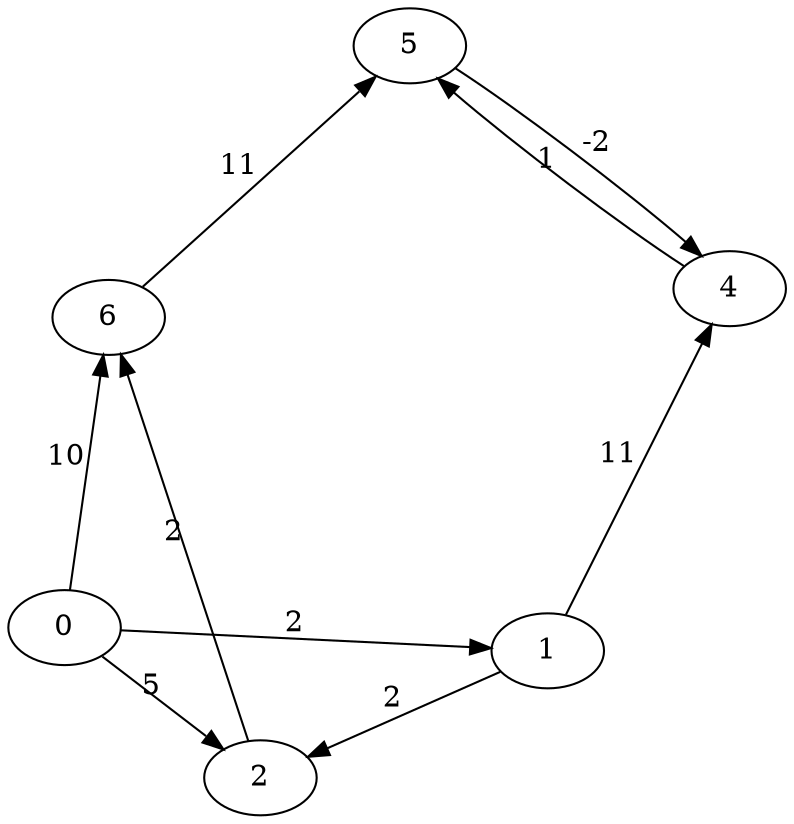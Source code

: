 digraph fwtest {

    layout="neato";
    overlap="false";
    sep="+20";
    splines=true;

    // Prestyling of nodes
    //// Red = node in negative cycle


    // node 0
    0 -> 1[label="2" minlen=2]
    0 -> 2[label="5" minlen=2]
    0 -> 6[label="10" minlen=2]

    // node 1
    1 -> 2[label="2" minlen=2]
    1 -> 4[label="11" minlen=2]

    // node 2
    2 -> 6[label="2" minlen=2]

    // node 3

    // node 4
    4 -> 5[label="1" minlen=2]

    // node 5
    5 -> 4[label="-2" minlen=2]

    // node 6
    6 -> 5[label="11" minlen=2]

}